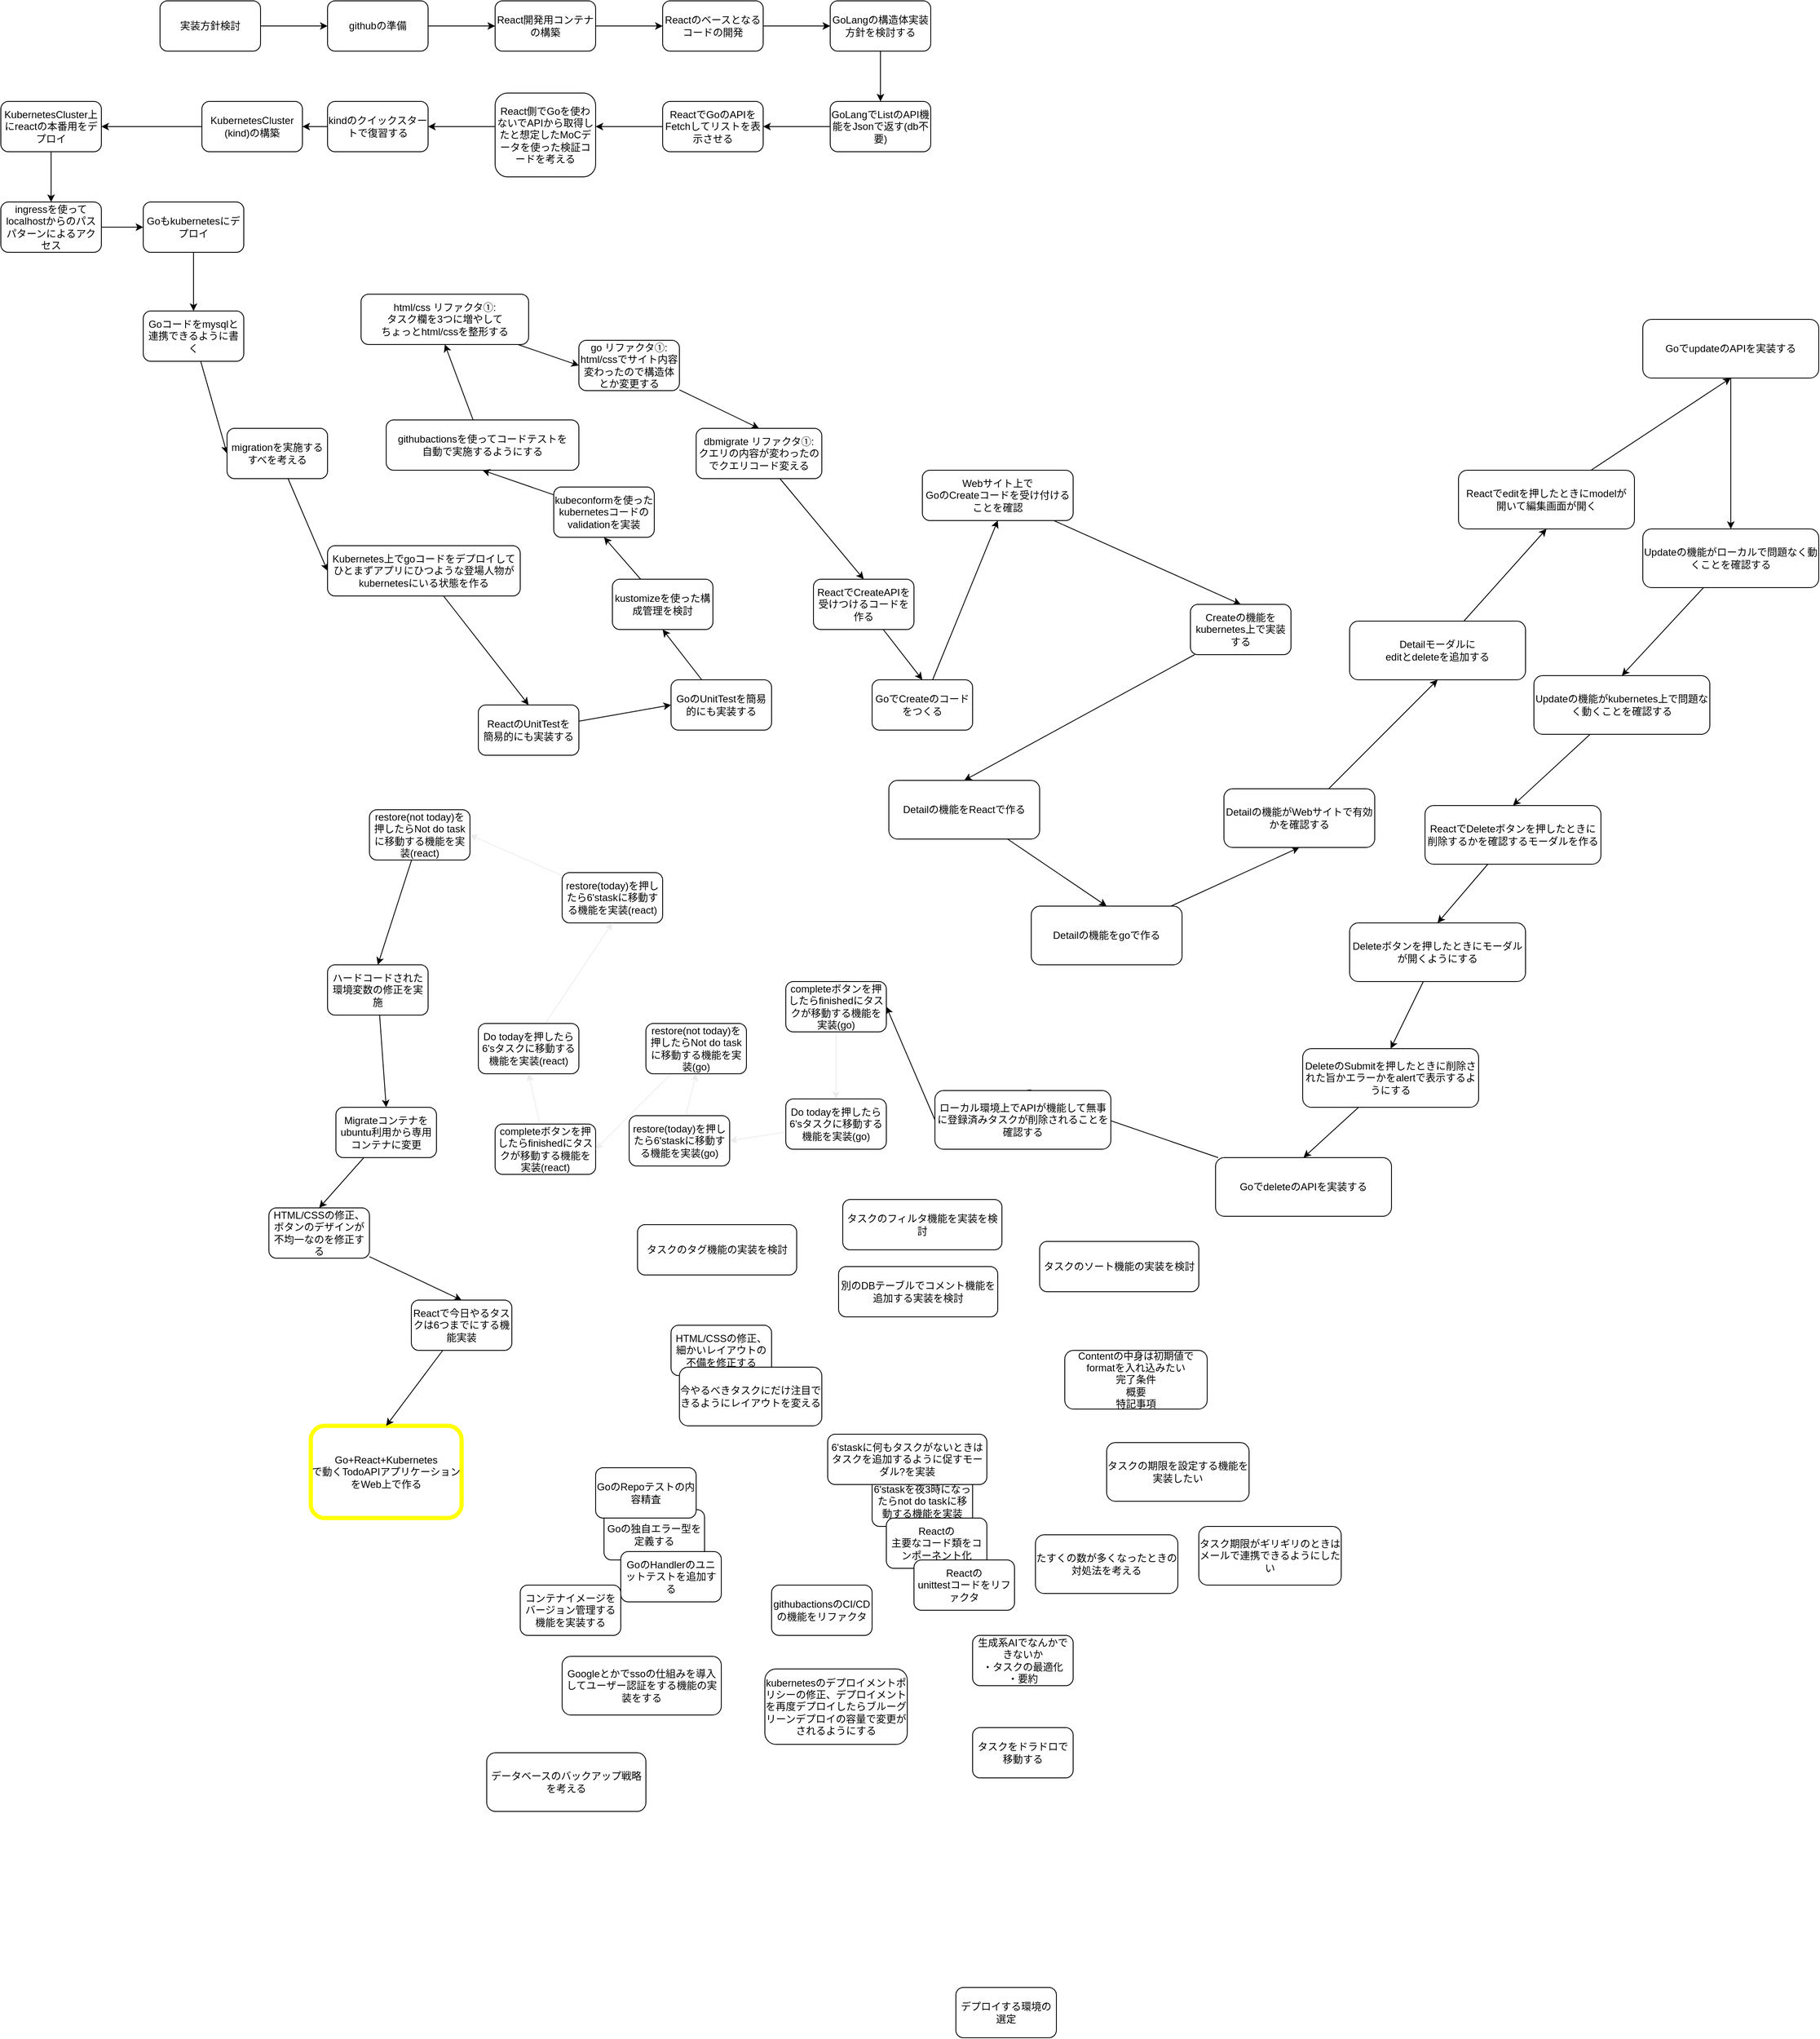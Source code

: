 <mxfile>
    <diagram id="1h3XHNeZ5nQDmQFXuVNc" name="ページ1">
        <mxGraphModel dx="2928" dy="869" grid="1" gridSize="10" guides="1" tooltips="1" connect="1" arrows="1" fold="1" page="1" pageScale="1" pageWidth="1654" pageHeight="1169" math="0" shadow="0">
            <root>
                <mxCell id="0"/>
                <mxCell id="1" parent="0"/>
                <mxCell id="13" style="edgeStyle=none;html=1;entryX=0;entryY=0.5;entryDx=0;entryDy=0;" edge="1" parent="1" source="2" target="4">
                    <mxGeometry relative="1" as="geometry"/>
                </mxCell>
                <mxCell id="2" value="githubの準備" style="rounded=1;whiteSpace=wrap;html=1;" vertex="1" parent="1">
                    <mxGeometry x="280" y="120" width="120" height="60" as="geometry"/>
                </mxCell>
                <mxCell id="12" style="edgeStyle=none;html=1;entryX=0;entryY=0.5;entryDx=0;entryDy=0;" edge="1" parent="1" source="3" target="2">
                    <mxGeometry relative="1" as="geometry"/>
                </mxCell>
                <mxCell id="3" value="実装方針検討" style="rounded=1;whiteSpace=wrap;html=1;" vertex="1" parent="1">
                    <mxGeometry x="80" y="120" width="120" height="60" as="geometry"/>
                </mxCell>
                <mxCell id="14" style="edgeStyle=none;html=1;entryX=0;entryY=0.5;entryDx=0;entryDy=0;" edge="1" parent="1" source="4" target="5">
                    <mxGeometry relative="1" as="geometry"/>
                </mxCell>
                <mxCell id="4" value="React開発用コンテナの構築" style="rounded=1;whiteSpace=wrap;html=1;" vertex="1" parent="1">
                    <mxGeometry x="480" y="120" width="120" height="60" as="geometry"/>
                </mxCell>
                <mxCell id="24" style="edgeStyle=none;html=1;entryX=0;entryY=0.5;entryDx=0;entryDy=0;" edge="1" parent="1" source="5" target="15">
                    <mxGeometry relative="1" as="geometry"/>
                </mxCell>
                <mxCell id="5" value="Reactのベースとなるコードの開発" style="rounded=1;whiteSpace=wrap;html=1;" vertex="1" parent="1">
                    <mxGeometry x="680" y="120" width="120" height="60" as="geometry"/>
                </mxCell>
                <mxCell id="17" style="edgeStyle=none;html=1;entryX=1;entryY=0.5;entryDx=0;entryDy=0;" edge="1" parent="1" source="6" target="7">
                    <mxGeometry relative="1" as="geometry"/>
                </mxCell>
                <mxCell id="6" value="GoLangでListのAPI機能をJsonで返す(db不要)" style="rounded=1;whiteSpace=wrap;html=1;" vertex="1" parent="1">
                    <mxGeometry x="880" y="240" width="120" height="60" as="geometry"/>
                </mxCell>
                <mxCell id="18" style="edgeStyle=none;html=1;entryX=1;entryY=0.4;entryDx=0;entryDy=0;entryPerimeter=0;" edge="1" parent="1" source="7" target="8">
                    <mxGeometry relative="1" as="geometry"/>
                </mxCell>
                <mxCell id="7" value="ReactでGoのAPIをFetchしてリストを表示させる" style="rounded=1;whiteSpace=wrap;html=1;" vertex="1" parent="1">
                    <mxGeometry x="680" y="240" width="120" height="60" as="geometry"/>
                </mxCell>
                <mxCell id="19" style="edgeStyle=none;html=1;entryX=1;entryY=0.5;entryDx=0;entryDy=0;" edge="1" parent="1" target="9">
                    <mxGeometry relative="1" as="geometry">
                        <mxPoint x="480" y="270" as="sourcePoint"/>
                    </mxGeometry>
                </mxCell>
                <mxCell id="8" value="React側でGoを使わないでAPIから取得したと想定したMoCデータを使った検証コードを考える" style="rounded=1;whiteSpace=wrap;html=1;" vertex="1" parent="1">
                    <mxGeometry x="480" y="230" width="120" height="100" as="geometry"/>
                </mxCell>
                <mxCell id="35" value="" style="edgeStyle=none;html=1;" edge="1" parent="1" source="9" target="34">
                    <mxGeometry relative="1" as="geometry"/>
                </mxCell>
                <mxCell id="9" value="kindのクイックスタートで復習する" style="rounded=1;whiteSpace=wrap;html=1;" vertex="1" parent="1">
                    <mxGeometry x="280" y="240" width="120" height="60" as="geometry"/>
                </mxCell>
                <mxCell id="60" style="edgeStyle=none;html=1;entryX=0.5;entryY=0;entryDx=0;entryDy=0;" edge="1" parent="1" source="10" target="64">
                    <mxGeometry relative="1" as="geometry"/>
                </mxCell>
                <mxCell id="10" value="Kubernetes上でgoコードをデプロイして&lt;br&gt;ひとまずアプリにひつような登場人物が&lt;br&gt;kubernetesにいる状態を作る" style="rounded=1;whiteSpace=wrap;html=1;" vertex="1" parent="1">
                    <mxGeometry x="280" y="770" width="230" height="60" as="geometry"/>
                </mxCell>
                <mxCell id="16" style="edgeStyle=none;html=1;entryX=0.5;entryY=0;entryDx=0;entryDy=0;" edge="1" parent="1" source="15" target="6">
                    <mxGeometry relative="1" as="geometry"/>
                </mxCell>
                <mxCell id="15" value="GoLangの構造体実装方針を検討する" style="rounded=1;whiteSpace=wrap;html=1;" vertex="1" parent="1">
                    <mxGeometry x="880" y="120" width="120" height="60" as="geometry"/>
                </mxCell>
                <mxCell id="25" value="Go+React+Kubernetes&lt;br&gt;で動くTodoAPIアプリケーションをWeb上で作る" style="rounded=1;whiteSpace=wrap;html=1;strokeWidth=5;strokeColor=#FFFF00;" vertex="1" parent="1">
                    <mxGeometry x="260" y="1820" width="180" height="110" as="geometry"/>
                </mxCell>
                <mxCell id="79" style="edgeStyle=none;html=1;entryX=0.5;entryY=0;entryDx=0;entryDy=0;" edge="1" parent="1" source="26" target="71">
                    <mxGeometry relative="1" as="geometry"/>
                </mxCell>
                <mxCell id="26" value="ReactでCreateAPIを受けつけるコードを作る" style="rounded=1;whiteSpace=wrap;html=1;" vertex="1" parent="1">
                    <mxGeometry x="860" y="810" width="120" height="60" as="geometry"/>
                </mxCell>
                <mxCell id="40" style="edgeStyle=none;html=1;entryX=0;entryY=0.5;entryDx=0;entryDy=0;" edge="1" parent="1" source="30">
                    <mxGeometry relative="1" as="geometry">
                        <mxPoint x="60.0" y="390" as="targetPoint"/>
                    </mxGeometry>
                </mxCell>
                <mxCell id="30" value="ingressを使って&lt;br&gt;localhostからのパスパターンによるアクセス" style="rounded=1;whiteSpace=wrap;html=1;" vertex="1" parent="1">
                    <mxGeometry x="-110" y="360" width="120" height="60" as="geometry"/>
                </mxCell>
                <mxCell id="37" style="edgeStyle=none;html=1;entryX=1;entryY=0.5;entryDx=0;entryDy=0;" edge="1" parent="1" source="34" target="36">
                    <mxGeometry relative="1" as="geometry"/>
                </mxCell>
                <mxCell id="34" value="KubernetesCluster&lt;br&gt;(kind)の構築" style="rounded=1;whiteSpace=wrap;html=1;" vertex="1" parent="1">
                    <mxGeometry x="130" y="240" width="120" height="60" as="geometry"/>
                </mxCell>
                <mxCell id="38" style="edgeStyle=none;html=1;entryX=0.5;entryY=0;entryDx=0;entryDy=0;" edge="1" parent="1" source="36" target="30">
                    <mxGeometry relative="1" as="geometry"/>
                </mxCell>
                <mxCell id="36" value="KubernetesCluster上にreactの本番用をデプロイ" style="rounded=1;whiteSpace=wrap;html=1;" vertex="1" parent="1">
                    <mxGeometry x="-110" y="240" width="120" height="60" as="geometry"/>
                </mxCell>
                <mxCell id="48" style="edgeStyle=none;html=1;entryX=0.5;entryY=0;entryDx=0;entryDy=0;" edge="1" parent="1" source="41" target="45">
                    <mxGeometry relative="1" as="geometry"/>
                </mxCell>
                <mxCell id="41" value="Goもkubernetesにデプロイ" style="rounded=1;whiteSpace=wrap;html=1;" vertex="1" parent="1">
                    <mxGeometry x="60" y="360" width="120" height="60" as="geometry"/>
                </mxCell>
                <mxCell id="49" style="edgeStyle=none;html=1;entryX=0;entryY=0.5;entryDx=0;entryDy=0;" edge="1" parent="1" source="45" target="46">
                    <mxGeometry relative="1" as="geometry"/>
                </mxCell>
                <mxCell id="45" value="Goコードをmysqlと連携できるように書く" style="rounded=1;whiteSpace=wrap;html=1;" vertex="1" parent="1">
                    <mxGeometry x="60" y="490" width="120" height="60" as="geometry"/>
                </mxCell>
                <mxCell id="50" style="edgeStyle=none;html=1;entryX=0;entryY=0.5;entryDx=0;entryDy=0;" edge="1" parent="1" source="46" target="10">
                    <mxGeometry relative="1" as="geometry"/>
                </mxCell>
                <mxCell id="46" value="migrationを実施するすべを考える" style="rounded=1;whiteSpace=wrap;html=1;" vertex="1" parent="1">
                    <mxGeometry x="160" y="630" width="120" height="60" as="geometry"/>
                </mxCell>
                <mxCell id="68" style="edgeStyle=none;html=1;entryX=0;entryY=0.5;entryDx=0;entryDy=0;" edge="1" parent="1" source="51" target="52">
                    <mxGeometry relative="1" as="geometry"/>
                </mxCell>
                <mxCell id="51" value="html/css リファクタ①:&lt;br&gt;タスク欄を3つに増やして&lt;br&gt;ちょっとhtml/cssを整形する" style="rounded=1;whiteSpace=wrap;html=1;" vertex="1" parent="1">
                    <mxGeometry x="320" y="470" width="200" height="60" as="geometry"/>
                </mxCell>
                <mxCell id="69" style="edgeStyle=none;html=1;entryX=0.5;entryY=0;entryDx=0;entryDy=0;" edge="1" parent="1" source="52" target="53">
                    <mxGeometry relative="1" as="geometry"/>
                </mxCell>
                <mxCell id="52" value="go&amp;nbsp;リファクタ①:&lt;br&gt;html/cssでサイト内容変わったので構造体とか変更する" style="rounded=1;whiteSpace=wrap;html=1;" vertex="1" parent="1">
                    <mxGeometry x="580" y="525" width="120" height="60" as="geometry"/>
                </mxCell>
                <mxCell id="70" style="edgeStyle=none;html=1;entryX=0.5;entryY=0;entryDx=0;entryDy=0;" edge="1" parent="1" source="53" target="26">
                    <mxGeometry relative="1" as="geometry"/>
                </mxCell>
                <mxCell id="53" value="dbmigrate&amp;nbsp;リファクタ①:&lt;br&gt;クエリの内容が変わったのでクエリコード変える" style="rounded=1;whiteSpace=wrap;html=1;" vertex="1" parent="1">
                    <mxGeometry x="720" y="630" width="150" height="60" as="geometry"/>
                </mxCell>
                <mxCell id="66" style="edgeStyle=none;html=1;entryX=0.5;entryY=1;entryDx=0;entryDy=0;" edge="1" parent="1" source="55" target="59">
                    <mxGeometry relative="1" as="geometry"/>
                </mxCell>
                <mxCell id="55" value="GoのUnitTestを簡易的にも実装する" style="rounded=1;whiteSpace=wrap;html=1;" vertex="1" parent="1">
                    <mxGeometry x="690" y="930" width="120" height="60" as="geometry"/>
                </mxCell>
                <mxCell id="67" style="edgeStyle=none;html=1;entryX=0.5;entryY=1;entryDx=0;entryDy=0;" edge="1" parent="1" source="56" target="51">
                    <mxGeometry relative="1" as="geometry"/>
                </mxCell>
                <mxCell id="56" value="githubactionsを使ってコードテストを&lt;br&gt;自動で実施するようにする" style="rounded=1;whiteSpace=wrap;html=1;" vertex="1" parent="1">
                    <mxGeometry x="350" y="620" width="230" height="60" as="geometry"/>
                </mxCell>
                <mxCell id="62" style="edgeStyle=none;html=1;entryX=0.5;entryY=1;entryDx=0;entryDy=0;" edge="1" parent="1" source="59" target="61">
                    <mxGeometry relative="1" as="geometry"/>
                </mxCell>
                <mxCell id="59" value="kustomizeを使った構成管理を検討" style="rounded=1;whiteSpace=wrap;html=1;" vertex="1" parent="1">
                    <mxGeometry x="620" y="810" width="120" height="60" as="geometry"/>
                </mxCell>
                <mxCell id="63" style="edgeStyle=none;html=1;entryX=0.5;entryY=1;entryDx=0;entryDy=0;" edge="1" parent="1" source="61" target="56">
                    <mxGeometry relative="1" as="geometry"/>
                </mxCell>
                <mxCell id="61" value="kubeconformを使った&lt;br&gt;kubernetesコードのvalidationを実装" style="rounded=1;whiteSpace=wrap;html=1;" vertex="1" parent="1">
                    <mxGeometry x="550" y="700" width="120" height="60" as="geometry"/>
                </mxCell>
                <mxCell id="65" style="edgeStyle=none;html=1;entryX=0;entryY=0.5;entryDx=0;entryDy=0;" edge="1" parent="1" source="64" target="55">
                    <mxGeometry relative="1" as="geometry"/>
                </mxCell>
                <mxCell id="64" value="ReactのUnitTestを&lt;br&gt;簡易的にも実装する" style="rounded=1;whiteSpace=wrap;html=1;" vertex="1" parent="1">
                    <mxGeometry x="460" y="960" width="120" height="60" as="geometry"/>
                </mxCell>
                <mxCell id="81" style="edgeStyle=none;html=1;entryX=0.5;entryY=1;entryDx=0;entryDy=0;" edge="1" parent="1" source="71" target="80">
                    <mxGeometry relative="1" as="geometry"/>
                </mxCell>
                <mxCell id="71" value="GoでCreateのコードをつくる" style="rounded=1;whiteSpace=wrap;html=1;" vertex="1" parent="1">
                    <mxGeometry x="930" y="930" width="120" height="60" as="geometry"/>
                </mxCell>
                <mxCell id="83" style="edgeStyle=none;html=1;entryX=0.5;entryY=0;entryDx=0;entryDy=0;" edge="1" parent="1" source="73" target="74">
                    <mxGeometry relative="1" as="geometry"/>
                </mxCell>
                <mxCell id="73" value="Createの機能をkubernetes上で実装する" style="rounded=1;whiteSpace=wrap;html=1;" vertex="1" parent="1">
                    <mxGeometry x="1310" y="840" width="120" height="60" as="geometry"/>
                </mxCell>
                <mxCell id="84" style="edgeStyle=none;html=1;entryX=0.5;entryY=0;entryDx=0;entryDy=0;" edge="1" parent="1" source="74" target="75">
                    <mxGeometry relative="1" as="geometry"/>
                </mxCell>
                <mxCell id="74" value="Detailの機能をReactで作る" style="rounded=1;whiteSpace=wrap;html=1;" vertex="1" parent="1">
                    <mxGeometry x="950" y="1050" width="180" height="70" as="geometry"/>
                </mxCell>
                <mxCell id="85" style="edgeStyle=none;html=1;entryX=0.5;entryY=1;entryDx=0;entryDy=0;" edge="1" parent="1" source="75" target="76">
                    <mxGeometry relative="1" as="geometry"/>
                </mxCell>
                <mxCell id="75" value="Detailの機能をgoで作る" style="rounded=1;whiteSpace=wrap;html=1;" vertex="1" parent="1">
                    <mxGeometry x="1120" y="1200" width="180" height="70" as="geometry"/>
                </mxCell>
                <mxCell id="89" style="edgeStyle=none;html=1;entryX=0.5;entryY=1;entryDx=0;entryDy=0;" edge="1" parent="1" source="76" target="87">
                    <mxGeometry relative="1" as="geometry"/>
                </mxCell>
                <mxCell id="76" value="Detailの機能がWebサイトで有効かを確認する" style="rounded=1;whiteSpace=wrap;html=1;" vertex="1" parent="1">
                    <mxGeometry x="1350" y="1060" width="180" height="70" as="geometry"/>
                </mxCell>
                <mxCell id="82" style="edgeStyle=none;html=1;entryX=0.5;entryY=0;entryDx=0;entryDy=0;" edge="1" parent="1" source="80" target="73">
                    <mxGeometry relative="1" as="geometry"/>
                </mxCell>
                <mxCell id="80" value="Webサイト上で&lt;br&gt;GoのCreateコードを受け付けることを確認" style="rounded=1;whiteSpace=wrap;html=1;" vertex="1" parent="1">
                    <mxGeometry x="990" y="680" width="180" height="60" as="geometry"/>
                </mxCell>
                <mxCell id="91" style="edgeStyle=none;html=1;entryX=0.5;entryY=1;entryDx=0;entryDy=0;" edge="1" parent="1" source="87" target="90">
                    <mxGeometry relative="1" as="geometry"/>
                </mxCell>
                <mxCell id="87" value="Detailモーダルに&lt;br&gt;editとdeleteを追加する" style="rounded=1;whiteSpace=wrap;html=1;" vertex="1" parent="1">
                    <mxGeometry x="1500" y="860" width="210" height="70" as="geometry"/>
                </mxCell>
                <mxCell id="93" style="edgeStyle=none;html=1;entryX=0.5;entryY=1;entryDx=0;entryDy=0;" edge="1" parent="1" source="90" target="92">
                    <mxGeometry relative="1" as="geometry"/>
                </mxCell>
                <mxCell id="90" value="Reactでeditを押したときにmodelが&lt;br&gt;開いて編集画面が開く" style="rounded=1;whiteSpace=wrap;html=1;" vertex="1" parent="1">
                    <mxGeometry x="1630" y="680" width="210" height="70" as="geometry"/>
                </mxCell>
                <mxCell id="95" style="edgeStyle=none;html=1;entryX=0.5;entryY=0;entryDx=0;entryDy=0;" edge="1" parent="1" source="92" target="94">
                    <mxGeometry relative="1" as="geometry"/>
                </mxCell>
                <mxCell id="92" value="GoでupdateのAPIを実装する" style="rounded=1;whiteSpace=wrap;html=1;" vertex="1" parent="1">
                    <mxGeometry x="1850" y="500" width="210" height="70" as="geometry"/>
                </mxCell>
                <mxCell id="97" style="edgeStyle=none;html=1;entryX=0.5;entryY=0;entryDx=0;entryDy=0;" edge="1" parent="1" source="94" target="96">
                    <mxGeometry relative="1" as="geometry"/>
                </mxCell>
                <mxCell id="94" value="Updateの機能がローカルで問題なく動くことを確認する" style="rounded=1;whiteSpace=wrap;html=1;" vertex="1" parent="1">
                    <mxGeometry x="1850" y="750" width="210" height="70" as="geometry"/>
                </mxCell>
                <mxCell id="102" style="edgeStyle=none;html=1;entryX=0.5;entryY=0;entryDx=0;entryDy=0;" edge="1" parent="1" source="96" target="99">
                    <mxGeometry relative="1" as="geometry"/>
                </mxCell>
                <mxCell id="96" value="Updateの機能がkubernetes上で問題なく動くことを確認する" style="rounded=1;whiteSpace=wrap;html=1;" vertex="1" parent="1">
                    <mxGeometry x="1720" y="925" width="210" height="70" as="geometry"/>
                </mxCell>
                <mxCell id="103" style="edgeStyle=none;html=1;entryX=0.5;entryY=0;entryDx=0;entryDy=0;" edge="1" parent="1" source="99" target="101">
                    <mxGeometry relative="1" as="geometry"/>
                </mxCell>
                <mxCell id="99" value="ReactでDeleteボタンを押したときに&lt;br&gt;削除するかを確認するモーダルを作る" style="rounded=1;whiteSpace=wrap;html=1;" vertex="1" parent="1">
                    <mxGeometry x="1590" y="1080" width="210" height="70" as="geometry"/>
                </mxCell>
                <mxCell id="136" style="edgeStyle=none;html=1;entryX=0.5;entryY=0;entryDx=0;entryDy=0;" edge="1" parent="1" source="100" target="114">
                    <mxGeometry relative="1" as="geometry"/>
                </mxCell>
                <mxCell id="100" value="ハードコードされた環境変数の修正を実施" style="rounded=1;whiteSpace=wrap;html=1;" vertex="1" parent="1">
                    <mxGeometry x="280" y="1270" width="120" height="60" as="geometry"/>
                </mxCell>
                <mxCell id="108" style="edgeStyle=none;html=1;entryX=0.5;entryY=0;entryDx=0;entryDy=0;" edge="1" parent="1" source="101" target="104">
                    <mxGeometry relative="1" as="geometry"/>
                </mxCell>
                <mxCell id="101" value="Deleteボタンを押したときにモーダルが開くようにする" style="rounded=1;whiteSpace=wrap;html=1;" vertex="1" parent="1">
                    <mxGeometry x="1500" y="1220" width="210" height="70" as="geometry"/>
                </mxCell>
                <mxCell id="109" style="edgeStyle=none;html=1;entryX=0.5;entryY=0;entryDx=0;entryDy=0;" edge="1" parent="1" source="104" target="105">
                    <mxGeometry relative="1" as="geometry"/>
                </mxCell>
                <mxCell id="104" value="DeleteのSubmitを押したときに削除された旨かエラーかをalertで表示するようにする" style="rounded=1;whiteSpace=wrap;html=1;" vertex="1" parent="1">
                    <mxGeometry x="1444" y="1370" width="210" height="70" as="geometry"/>
                </mxCell>
                <mxCell id="110" style="edgeStyle=none;html=1;entryX=0.5;entryY=0;entryDx=0;entryDy=0;" edge="1" parent="1" source="105" target="106">
                    <mxGeometry relative="1" as="geometry"/>
                </mxCell>
                <mxCell id="105" value="GoでdeleteのAPIを実装する" style="rounded=1;whiteSpace=wrap;html=1;" vertex="1" parent="1">
                    <mxGeometry x="1340" y="1500" width="210" height="70" as="geometry"/>
                </mxCell>
                <mxCell id="131" style="edgeStyle=none;html=1;entryX=1;entryY=0.5;entryDx=0;entryDy=0;exitX=0;exitY=0.5;exitDx=0;exitDy=0;" edge="1" parent="1" source="106" target="116">
                    <mxGeometry relative="1" as="geometry">
                        <mxPoint x="830" y="1560" as="targetPoint"/>
                        <mxPoint x="1000" y="1530" as="sourcePoint"/>
                    </mxGeometry>
                </mxCell>
                <mxCell id="106" value="ローカル環境上でAPIが機能して無事に登録済みタスクが削除されることを確認する" style="rounded=1;whiteSpace=wrap;html=1;" vertex="1" parent="1">
                    <mxGeometry x="1005" y="1420" width="210" height="70" as="geometry"/>
                </mxCell>
                <mxCell id="111" value="Goの独自エラー型を定義する" style="rounded=1;whiteSpace=wrap;html=1;" vertex="1" parent="1">
                    <mxGeometry x="610" y="1920" width="120" height="60" as="geometry"/>
                </mxCell>
                <mxCell id="112" value="GoのRepoテストの内容精査" style="rounded=1;whiteSpace=wrap;html=1;" vertex="1" parent="1">
                    <mxGeometry x="600" y="1870" width="120" height="60" as="geometry"/>
                </mxCell>
                <mxCell id="113" value="GoのHandlerのユニットテストを追加する" style="rounded=1;whiteSpace=wrap;html=1;" vertex="1" parent="1">
                    <mxGeometry x="630" y="1970" width="120" height="60" as="geometry"/>
                </mxCell>
                <mxCell id="137" style="edgeStyle=none;html=1;entryX=0.5;entryY=0;entryDx=0;entryDy=0;" edge="1" parent="1" source="114" target="125">
                    <mxGeometry relative="1" as="geometry"/>
                </mxCell>
                <mxCell id="114" value="Migrateコンテナをubuntu利用から専用コンテナに変更" style="rounded=1;whiteSpace=wrap;html=1;" vertex="1" parent="1">
                    <mxGeometry x="290" y="1440" width="120" height="60" as="geometry"/>
                </mxCell>
                <mxCell id="139" style="edgeStyle=none;html=1;entryX=0.5;entryY=0;entryDx=0;entryDy=0;" edge="1" parent="1" source="115" target="25">
                    <mxGeometry relative="1" as="geometry"/>
                </mxCell>
                <mxCell id="115" value="Reactで今日やるタスクは6つまでにする機能実装" style="rounded=1;whiteSpace=wrap;html=1;" vertex="1" parent="1">
                    <mxGeometry x="380" y="1670" width="120" height="60" as="geometry"/>
                </mxCell>
                <mxCell id="159" style="edgeStyle=none;html=1;entryX=0.5;entryY=0;entryDx=0;entryDy=0;strokeColor=#FFFFFFF;" edge="1" parent="1" source="116" target="117">
                    <mxGeometry relative="1" as="geometry"/>
                </mxCell>
                <mxCell id="161" style="edgeStyle=none;html=1;strokeColor=#EDEDED;" edge="1" parent="1" source="116">
                    <mxGeometry relative="1" as="geometry">
                        <mxPoint x="887" y="1430" as="targetPoint"/>
                    </mxGeometry>
                </mxCell>
                <mxCell id="116" value="completeボタンを押したらfinishedにタスクが移動する機能を実装(go)" style="rounded=1;whiteSpace=wrap;html=1;" vertex="1" parent="1">
                    <mxGeometry x="827" y="1290" width="120" height="60" as="geometry"/>
                </mxCell>
                <mxCell id="160" style="edgeStyle=none;html=1;entryX=1;entryY=0.5;entryDx=0;entryDy=0;strokeColor=#FFFFFFF;" edge="1" parent="1" source="117" target="145">
                    <mxGeometry relative="1" as="geometry"/>
                </mxCell>
                <mxCell id="162" style="edgeStyle=none;html=1;entryX=1;entryY=0.5;entryDx=0;entryDy=0;strokeColor=#EDEDED;" edge="1" parent="1" source="117" target="145">
                    <mxGeometry relative="1" as="geometry"/>
                </mxCell>
                <mxCell id="117" value="Do todayを押したら6'sタスクに移動する機能を実装(go)" style="rounded=1;whiteSpace=wrap;html=1;" vertex="1" parent="1">
                    <mxGeometry x="827" y="1430" width="120" height="60" as="geometry"/>
                </mxCell>
                <mxCell id="135" style="edgeStyle=none;html=1;entryX=0.5;entryY=0;entryDx=0;entryDy=0;" edge="1" parent="1" source="118" target="100">
                    <mxGeometry relative="1" as="geometry"/>
                </mxCell>
                <mxCell id="118" value="restore(not today)を押したらNot do taskに移動する機能を実装(react)" style="rounded=1;whiteSpace=wrap;html=1;" vertex="1" parent="1">
                    <mxGeometry x="330" y="1085" width="120" height="60" as="geometry"/>
                </mxCell>
                <mxCell id="170" style="edgeStyle=none;html=1;entryX=1;entryY=0.5;entryDx=0;entryDy=0;strokeColor=#EDEDED;" edge="1" parent="1" source="119" target="118">
                    <mxGeometry relative="1" as="geometry"/>
                </mxCell>
                <mxCell id="119" value="restore(today)を押したら6'staskに移動する機能を実装(react)" style="rounded=1;whiteSpace=wrap;html=1;" vertex="1" parent="1">
                    <mxGeometry x="560" y="1160" width="120" height="60" as="geometry"/>
                </mxCell>
                <mxCell id="120" value="6'staskを夜3時になったらnot do taskに移動する機能を実装" style="rounded=1;whiteSpace=wrap;html=1;" vertex="1" parent="1">
                    <mxGeometry x="930" y="1880" width="120" height="60" as="geometry"/>
                </mxCell>
                <mxCell id="121" value="6'staskに何もタスクがないときはタスクを追加するように促すモーダル?を実装" style="rounded=1;whiteSpace=wrap;html=1;" vertex="1" parent="1">
                    <mxGeometry x="877" y="1830" width="190" height="60" as="geometry"/>
                </mxCell>
                <mxCell id="122" value="Googleとかでssoの仕組みを導入してユーザー認証をする機能の実装をする" style="rounded=1;whiteSpace=wrap;html=1;" vertex="1" parent="1">
                    <mxGeometry x="560" y="2095" width="190" height="70" as="geometry"/>
                </mxCell>
                <mxCell id="123" value="kubernetesのデプロイメントポリシーの修正、デプロイメントを再度デプロイしたらブルーグリーンデプロイの容量で変更がされるようにする" style="rounded=1;whiteSpace=wrap;html=1;" vertex="1" parent="1">
                    <mxGeometry x="802" y="2110" width="170" height="90" as="geometry"/>
                </mxCell>
                <mxCell id="124" value="HTML/CSSの修正、細かいレイアウトの不備を修正する" style="rounded=1;whiteSpace=wrap;html=1;" vertex="1" parent="1">
                    <mxGeometry x="690" y="1700" width="120" height="60" as="geometry"/>
                </mxCell>
                <mxCell id="138" style="edgeStyle=none;html=1;entryX=0.5;entryY=0;entryDx=0;entryDy=0;" edge="1" parent="1" source="125" target="115">
                    <mxGeometry relative="1" as="geometry"/>
                </mxCell>
                <mxCell id="125" value="HTML/CSSの修正、ボタンのデザインが不均一なのを修正する" style="rounded=1;whiteSpace=wrap;html=1;" vertex="1" parent="1">
                    <mxGeometry x="210" y="1560" width="120" height="60" as="geometry"/>
                </mxCell>
                <mxCell id="126" value="Reactの&lt;br&gt;主要なコード類をコンポーネント化" style="rounded=1;whiteSpace=wrap;html=1;" vertex="1" parent="1">
                    <mxGeometry x="947" y="1930" width="120" height="60" as="geometry"/>
                </mxCell>
                <mxCell id="127" value="Reactの&lt;br&gt;unittestコードをリファクタ" style="rounded=1;whiteSpace=wrap;html=1;" vertex="1" parent="1">
                    <mxGeometry x="980" y="1980" width="120" height="60" as="geometry"/>
                </mxCell>
                <mxCell id="128" value="githubactionsのCI/CDの機能をリファクタ" style="rounded=1;whiteSpace=wrap;html=1;" vertex="1" parent="1">
                    <mxGeometry x="810" y="2010" width="120" height="60" as="geometry"/>
                </mxCell>
                <mxCell id="130" value="デプロイする環境の選定" style="rounded=1;whiteSpace=wrap;html=1;" vertex="1" parent="1">
                    <mxGeometry x="1030" y="2490" width="120" height="60" as="geometry"/>
                </mxCell>
                <mxCell id="169" style="edgeStyle=none;html=1;entryX=0.5;entryY=1;entryDx=0;entryDy=0;strokeColor=#EDEDED;" edge="1" parent="1" source="141" target="119">
                    <mxGeometry relative="1" as="geometry"/>
                </mxCell>
                <mxCell id="141" value="Do todayを押したら6'sタスクに移動する機能を実装(react)" style="rounded=1;whiteSpace=wrap;html=1;" vertex="1" parent="1">
                    <mxGeometry x="460" y="1340" width="120" height="60" as="geometry"/>
                </mxCell>
                <mxCell id="168" style="edgeStyle=none;html=1;entryX=0.5;entryY=1;entryDx=0;entryDy=0;strokeColor=#EDEDED;" edge="1" parent="1" source="142" target="141">
                    <mxGeometry relative="1" as="geometry"/>
                </mxCell>
                <mxCell id="142" value="completeボタンを押したらfinishedにタスクが移動する機能を実装(react)" style="rounded=1;whiteSpace=wrap;html=1;" vertex="1" parent="1">
                    <mxGeometry x="480" y="1460" width="120" height="60" as="geometry"/>
                </mxCell>
                <mxCell id="166" style="edgeStyle=none;html=1;entryX=0.5;entryY=1;entryDx=0;entryDy=0;strokeColor=#EDEDED;" edge="1" parent="1" source="145" target="148">
                    <mxGeometry relative="1" as="geometry"/>
                </mxCell>
                <mxCell id="145" value="restore(today)を押したら6'staskに移動する機能を実装(go)" style="rounded=1;whiteSpace=wrap;html=1;" vertex="1" parent="1">
                    <mxGeometry x="640" y="1450" width="120" height="60" as="geometry"/>
                </mxCell>
                <mxCell id="167" style="edgeStyle=none;html=1;entryX=1;entryY=0.5;entryDx=0;entryDy=0;strokeColor=#EDEDED;" edge="1" parent="1" source="148" target="142">
                    <mxGeometry relative="1" as="geometry"/>
                </mxCell>
                <mxCell id="148" value="restore(not today)を押したらNot do taskに移動する機能を実装(go)" style="rounded=1;whiteSpace=wrap;html=1;" vertex="1" parent="1">
                    <mxGeometry x="660" y="1340" width="120" height="60" as="geometry"/>
                </mxCell>
                <mxCell id="151" value="今やるべきタスクにだけ注目できるようにレイアウトを変える" style="rounded=1;whiteSpace=wrap;html=1;" vertex="1" parent="1">
                    <mxGeometry x="700" y="1750" width="170" height="70" as="geometry"/>
                </mxCell>
                <mxCell id="152" value="別のDBテーブルでコメント機能を追加する実装を検討" style="rounded=1;whiteSpace=wrap;html=1;" vertex="1" parent="1">
                    <mxGeometry x="890" y="1630" width="190" height="60" as="geometry"/>
                </mxCell>
                <mxCell id="153" value="タスクのタグ機能の実装を検討" style="rounded=1;whiteSpace=wrap;html=1;" vertex="1" parent="1">
                    <mxGeometry x="650" y="1580" width="190" height="60" as="geometry"/>
                </mxCell>
                <mxCell id="154" value="タスクのフィルタ機能を実装を検討" style="rounded=1;whiteSpace=wrap;html=1;" vertex="1" parent="1">
                    <mxGeometry x="895" y="1550" width="190" height="60" as="geometry"/>
                </mxCell>
                <mxCell id="155" value="タスクのソート機能の実装を検討" style="rounded=1;whiteSpace=wrap;html=1;" vertex="1" parent="1">
                    <mxGeometry x="1130" y="1600" width="190" height="60" as="geometry"/>
                </mxCell>
                <mxCell id="156" value="Contentの中身は初期値でformatを入れ込みたい&lt;br&gt;完了条件&lt;br&gt;概要&lt;br&gt;特記事項" style="rounded=1;whiteSpace=wrap;html=1;" vertex="1" parent="1">
                    <mxGeometry x="1160" y="1730" width="170" height="70" as="geometry"/>
                </mxCell>
                <mxCell id="157" value="タスクの期限を設定する機能を実装したい" style="rounded=1;whiteSpace=wrap;html=1;" vertex="1" parent="1">
                    <mxGeometry x="1210" y="1840" width="170" height="70" as="geometry"/>
                </mxCell>
                <mxCell id="171" value="生成系AIでなんかできないか&lt;br&gt;・タスクの最適化&lt;br&gt;・要約" style="rounded=1;whiteSpace=wrap;html=1;" vertex="1" parent="1">
                    <mxGeometry x="1050" y="2070" width="120" height="60" as="geometry"/>
                </mxCell>
                <mxCell id="172" value="タスクをドラドロで移動する" style="rounded=1;whiteSpace=wrap;html=1;" vertex="1" parent="1">
                    <mxGeometry x="1050" y="2180" width="120" height="60" as="geometry"/>
                </mxCell>
                <mxCell id="173" value="コンテナイメージをバージョン管理する機能を実装する" style="rounded=1;whiteSpace=wrap;html=1;" vertex="1" parent="1">
                    <mxGeometry x="510" y="2010" width="120" height="60" as="geometry"/>
                </mxCell>
                <mxCell id="174" value="たすくの数が多くなったときの対処法を考える" style="rounded=1;whiteSpace=wrap;html=1;" vertex="1" parent="1">
                    <mxGeometry x="1125" y="1950" width="170" height="70" as="geometry"/>
                </mxCell>
                <mxCell id="175" value="タスク期限がギリギリのときはメールで連携できるようにしたい" style="rounded=1;whiteSpace=wrap;html=1;" vertex="1" parent="1">
                    <mxGeometry x="1320" y="1940" width="170" height="70" as="geometry"/>
                </mxCell>
                <mxCell id="176" value="データベースのバックアップ戦略を考える" style="rounded=1;whiteSpace=wrap;html=1;" vertex="1" parent="1">
                    <mxGeometry x="470" y="2210" width="190" height="70" as="geometry"/>
                </mxCell>
            </root>
        </mxGraphModel>
    </diagram>
</mxfile>